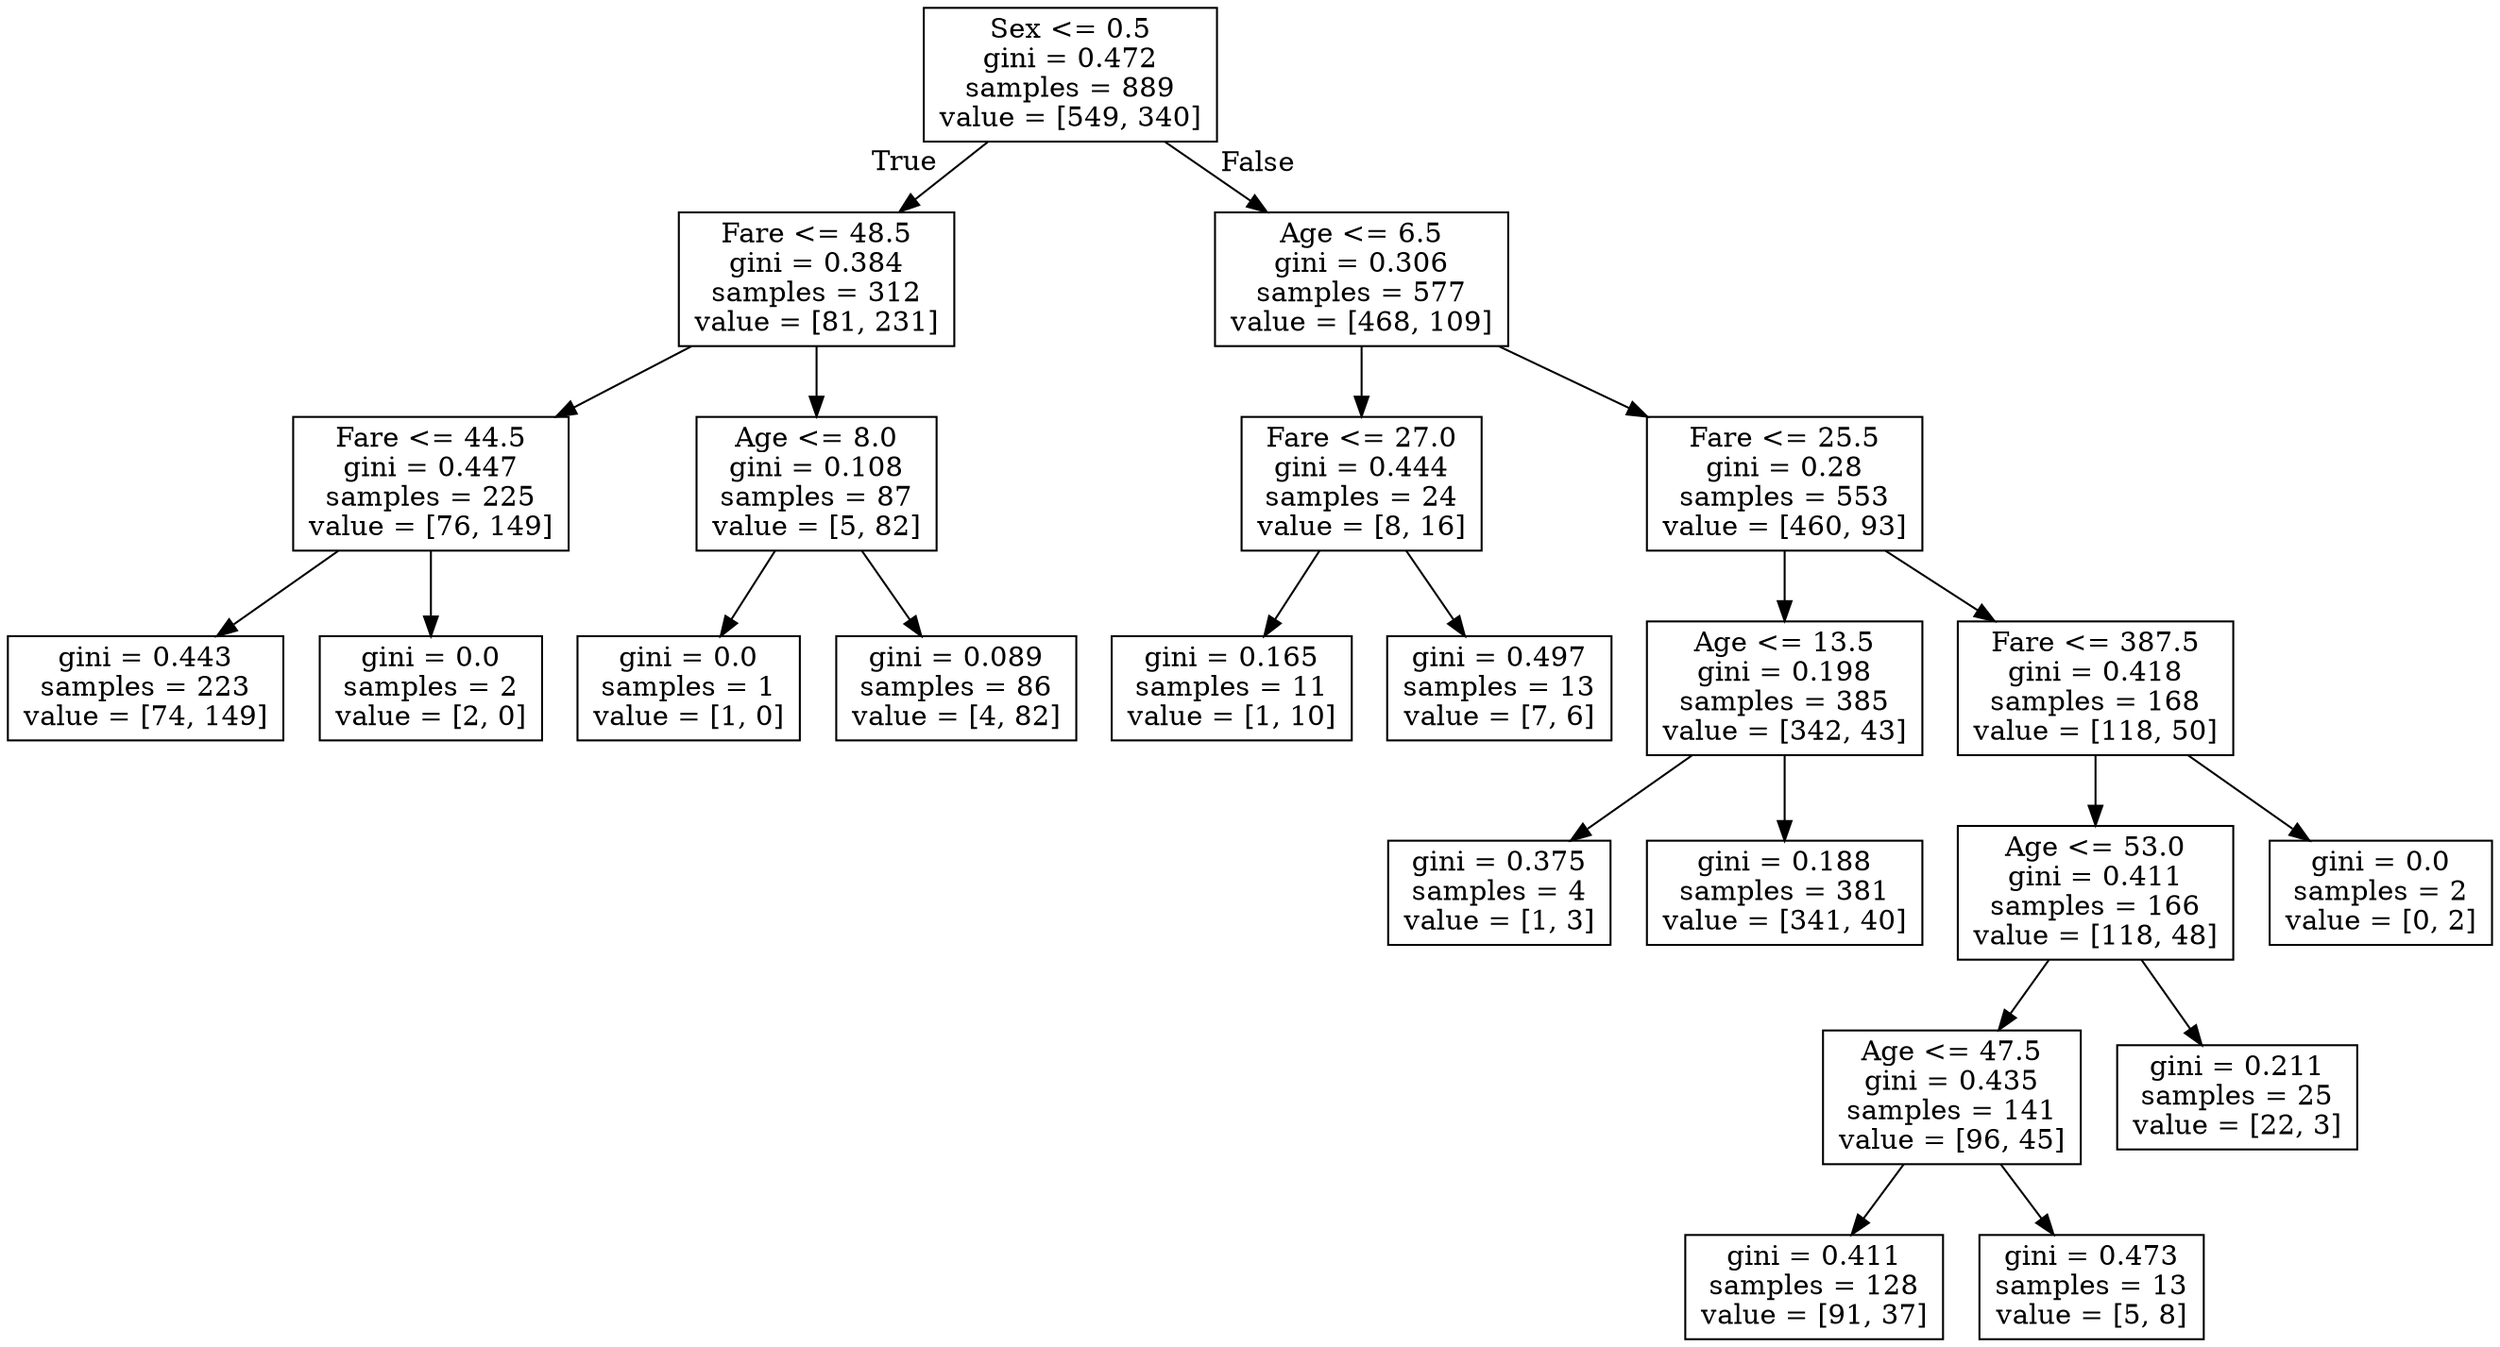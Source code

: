 digraph Tree {
node [shape=box] ;
0 [label="Sex <= 0.5\ngini = 0.472\nsamples = 889\nvalue = [549, 340]"] ;
1 [label="Fare <= 48.5\ngini = 0.384\nsamples = 312\nvalue = [81, 231]"] ;
0 -> 1 [labeldistance=2.5, labelangle=45, headlabel="True"] ;
5 [label="Fare <= 44.5\ngini = 0.447\nsamples = 225\nvalue = [76, 149]"] ;
1 -> 5 ;
17 [label="gini = 0.443\nsamples = 223\nvalue = [74, 149]"] ;
5 -> 17 ;
18 [label="gini = 0.0\nsamples = 2\nvalue = [2, 0]"] ;
5 -> 18 ;
6 [label="Age <= 8.0\ngini = 0.108\nsamples = 87\nvalue = [5, 82]"] ;
1 -> 6 ;
15 [label="gini = 0.0\nsamples = 1\nvalue = [1, 0]"] ;
6 -> 15 ;
16 [label="gini = 0.089\nsamples = 86\nvalue = [4, 82]"] ;
6 -> 16 ;
2 [label="Age <= 6.5\ngini = 0.306\nsamples = 577\nvalue = [468, 109]"] ;
0 -> 2 [labeldistance=2.5, labelangle=-45, headlabel="False"] ;
3 [label="Fare <= 27.0\ngini = 0.444\nsamples = 24\nvalue = [8, 16]"] ;
2 -> 3 ;
11 [label="gini = 0.165\nsamples = 11\nvalue = [1, 10]"] ;
3 -> 11 ;
12 [label="gini = 0.497\nsamples = 13\nvalue = [7, 6]"] ;
3 -> 12 ;
4 [label="Fare <= 25.5\ngini = 0.28\nsamples = 553\nvalue = [460, 93]"] ;
2 -> 4 ;
7 [label="Age <= 13.5\ngini = 0.198\nsamples = 385\nvalue = [342, 43]"] ;
4 -> 7 ;
9 [label="gini = 0.375\nsamples = 4\nvalue = [1, 3]"] ;
7 -> 9 ;
10 [label="gini = 0.188\nsamples = 381\nvalue = [341, 40]"] ;
7 -> 10 ;
8 [label="Fare <= 387.5\ngini = 0.418\nsamples = 168\nvalue = [118, 50]"] ;
4 -> 8 ;
13 [label="Age <= 53.0\ngini = 0.411\nsamples = 166\nvalue = [118, 48]"] ;
8 -> 13 ;
19 [label="Age <= 47.5\ngini = 0.435\nsamples = 141\nvalue = [96, 45]"] ;
13 -> 19 ;
21 [label="gini = 0.411\nsamples = 128\nvalue = [91, 37]"] ;
19 -> 21 ;
22 [label="gini = 0.473\nsamples = 13\nvalue = [5, 8]"] ;
19 -> 22 ;
20 [label="gini = 0.211\nsamples = 25\nvalue = [22, 3]"] ;
13 -> 20 ;
14 [label="gini = 0.0\nsamples = 2\nvalue = [0, 2]"] ;
8 -> 14 ;
}